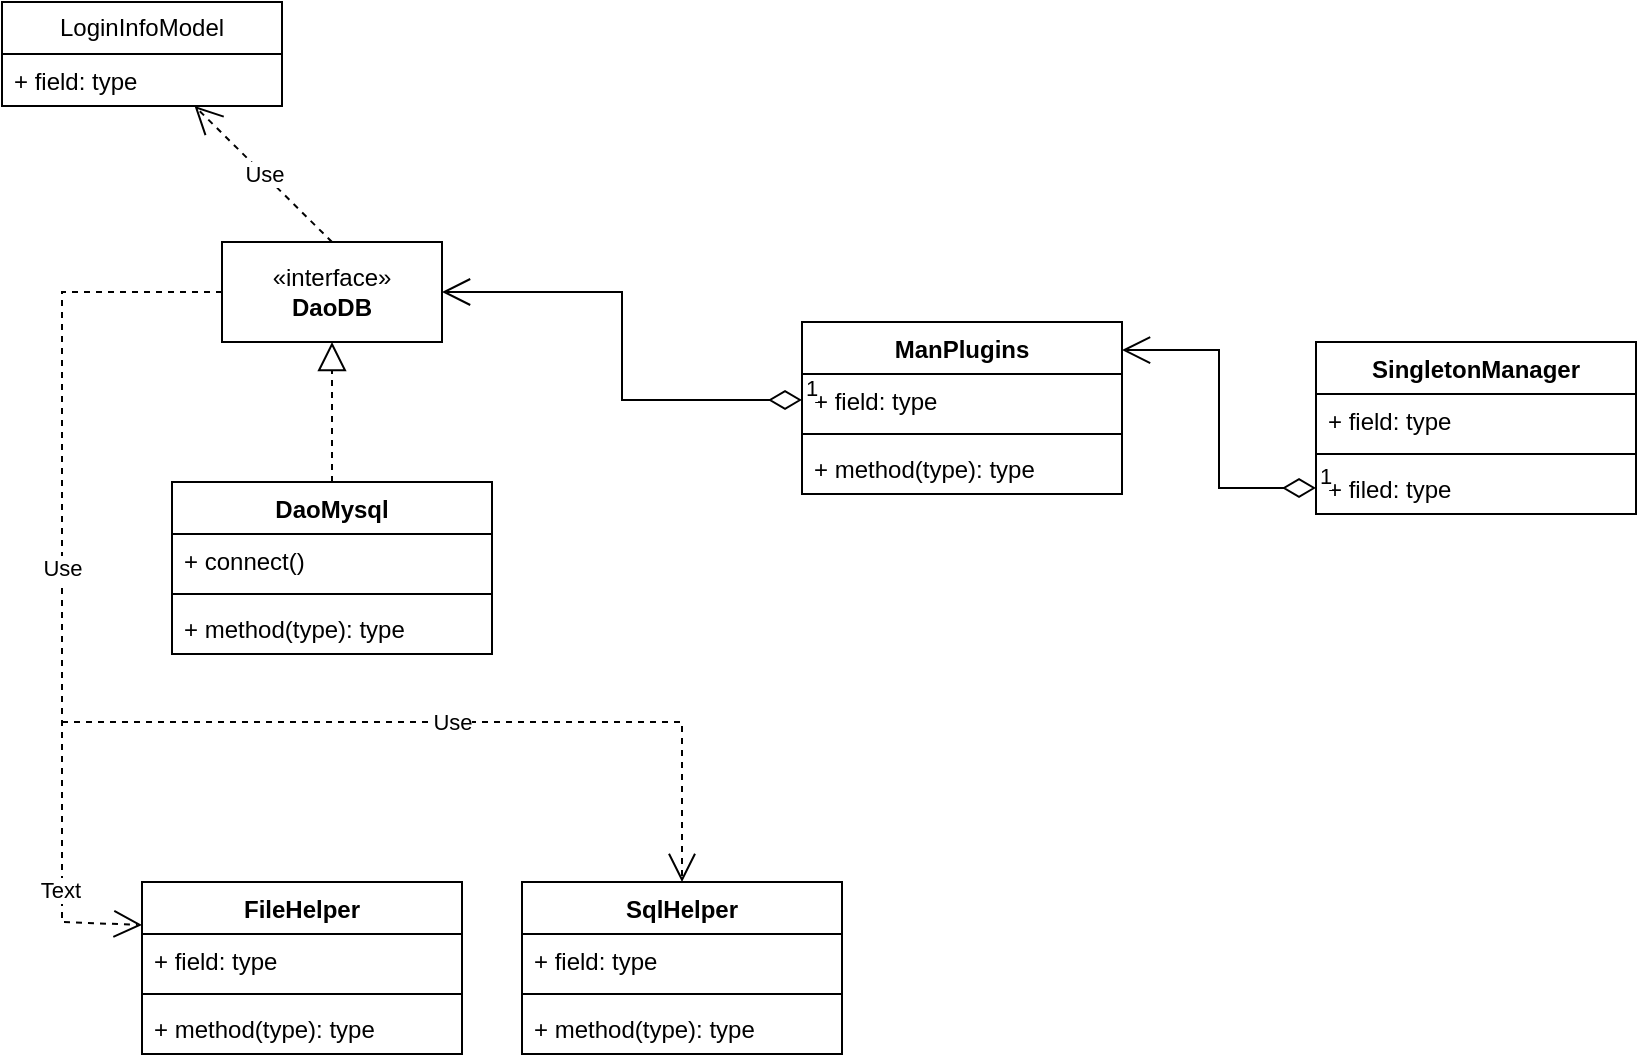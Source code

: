 <mxfile version="24.5.3" type="github">
  <diagram id="C5RBs43oDa-KdzZeNtuy" name="Page-1">
    <mxGraphModel dx="1012" dy="671" grid="1" gridSize="10" guides="1" tooltips="1" connect="1" arrows="1" fold="1" page="1" pageScale="1" pageWidth="827" pageHeight="1169" math="0" shadow="0">
      <root>
        <mxCell id="WIyWlLk6GJQsqaUBKTNV-0" />
        <mxCell id="WIyWlLk6GJQsqaUBKTNV-1" parent="WIyWlLk6GJQsqaUBKTNV-0" />
        <mxCell id="FUvRuDuSsmwuIbtHVV3T-0" value="«interface»&lt;br&gt;&lt;b&gt;DaoDB&lt;/b&gt;" style="html=1;whiteSpace=wrap;" parent="WIyWlLk6GJQsqaUBKTNV-1" vertex="1">
          <mxGeometry x="120" y="160" width="110" height="50" as="geometry" />
        </mxCell>
        <mxCell id="FUvRuDuSsmwuIbtHVV3T-1" value="DaoMysql" style="swimlane;fontStyle=1;align=center;verticalAlign=top;childLayout=stackLayout;horizontal=1;startSize=26;horizontalStack=0;resizeParent=1;resizeParentMax=0;resizeLast=0;collapsible=1;marginBottom=0;whiteSpace=wrap;html=1;" parent="WIyWlLk6GJQsqaUBKTNV-1" vertex="1">
          <mxGeometry x="95" y="280" width="160" height="86" as="geometry" />
        </mxCell>
        <mxCell id="FUvRuDuSsmwuIbtHVV3T-2" value="+ connect()&amp;nbsp;" style="text;strokeColor=none;fillColor=none;align=left;verticalAlign=top;spacingLeft=4;spacingRight=4;overflow=hidden;rotatable=0;points=[[0,0.5],[1,0.5]];portConstraint=eastwest;whiteSpace=wrap;html=1;" parent="FUvRuDuSsmwuIbtHVV3T-1" vertex="1">
          <mxGeometry y="26" width="160" height="26" as="geometry" />
        </mxCell>
        <mxCell id="FUvRuDuSsmwuIbtHVV3T-3" value="" style="line;strokeWidth=1;fillColor=none;align=left;verticalAlign=middle;spacingTop=-1;spacingLeft=3;spacingRight=3;rotatable=0;labelPosition=right;points=[];portConstraint=eastwest;strokeColor=inherit;" parent="FUvRuDuSsmwuIbtHVV3T-1" vertex="1">
          <mxGeometry y="52" width="160" height="8" as="geometry" />
        </mxCell>
        <mxCell id="FUvRuDuSsmwuIbtHVV3T-4" value="+ method(type): type" style="text;strokeColor=none;fillColor=none;align=left;verticalAlign=top;spacingLeft=4;spacingRight=4;overflow=hidden;rotatable=0;points=[[0,0.5],[1,0.5]];portConstraint=eastwest;whiteSpace=wrap;html=1;" parent="FUvRuDuSsmwuIbtHVV3T-1" vertex="1">
          <mxGeometry y="60" width="160" height="26" as="geometry" />
        </mxCell>
        <mxCell id="FUvRuDuSsmwuIbtHVV3T-6" value="" style="endArrow=block;dashed=1;endFill=0;endSize=12;html=1;rounded=0;entryX=0.5;entryY=1;entryDx=0;entryDy=0;exitX=0.5;exitY=0;exitDx=0;exitDy=0;" parent="WIyWlLk6GJQsqaUBKTNV-1" source="FUvRuDuSsmwuIbtHVV3T-1" target="FUvRuDuSsmwuIbtHVV3T-0" edge="1">
          <mxGeometry width="160" relative="1" as="geometry">
            <mxPoint x="120" y="390" as="sourcePoint" />
            <mxPoint x="-20" y="390" as="targetPoint" />
          </mxGeometry>
        </mxCell>
        <mxCell id="FUvRuDuSsmwuIbtHVV3T-7" value="LoginInfoModel" style="swimlane;fontStyle=0;childLayout=stackLayout;horizontal=1;startSize=26;fillColor=none;horizontalStack=0;resizeParent=1;resizeParentMax=0;resizeLast=0;collapsible=1;marginBottom=0;whiteSpace=wrap;html=1;" parent="WIyWlLk6GJQsqaUBKTNV-1" vertex="1">
          <mxGeometry x="10" y="40" width="140" height="52" as="geometry" />
        </mxCell>
        <mxCell id="FUvRuDuSsmwuIbtHVV3T-10" value="+ field: type" style="text;strokeColor=none;fillColor=none;align=left;verticalAlign=top;spacingLeft=4;spacingRight=4;overflow=hidden;rotatable=0;points=[[0,0.5],[1,0.5]];portConstraint=eastwest;whiteSpace=wrap;html=1;" parent="FUvRuDuSsmwuIbtHVV3T-7" vertex="1">
          <mxGeometry y="26" width="140" height="26" as="geometry" />
        </mxCell>
        <mxCell id="FUvRuDuSsmwuIbtHVV3T-11" value="Use" style="endArrow=open;endSize=12;dashed=1;html=1;rounded=0;exitX=0.5;exitY=0;exitDx=0;exitDy=0;" parent="WIyWlLk6GJQsqaUBKTNV-1" source="FUvRuDuSsmwuIbtHVV3T-0" target="FUvRuDuSsmwuIbtHVV3T-7" edge="1">
          <mxGeometry width="160" relative="1" as="geometry">
            <mxPoint x="230" y="120" as="sourcePoint" />
            <mxPoint x="390" y="120" as="targetPoint" />
          </mxGeometry>
        </mxCell>
        <mxCell id="FUvRuDuSsmwuIbtHVV3T-17" value="ManPlugins&lt;div&gt;&lt;br&gt;&lt;/div&gt;" style="swimlane;fontStyle=1;align=center;verticalAlign=top;childLayout=stackLayout;horizontal=1;startSize=26;horizontalStack=0;resizeParent=1;resizeParentMax=0;resizeLast=0;collapsible=1;marginBottom=0;whiteSpace=wrap;html=1;" parent="WIyWlLk6GJQsqaUBKTNV-1" vertex="1">
          <mxGeometry x="410" y="200" width="160" height="86" as="geometry" />
        </mxCell>
        <mxCell id="FUvRuDuSsmwuIbtHVV3T-18" value="+ field: type" style="text;strokeColor=none;fillColor=none;align=left;verticalAlign=top;spacingLeft=4;spacingRight=4;overflow=hidden;rotatable=0;points=[[0,0.5],[1,0.5]];portConstraint=eastwest;whiteSpace=wrap;html=1;" parent="FUvRuDuSsmwuIbtHVV3T-17" vertex="1">
          <mxGeometry y="26" width="160" height="26" as="geometry" />
        </mxCell>
        <mxCell id="FUvRuDuSsmwuIbtHVV3T-19" value="" style="line;strokeWidth=1;fillColor=none;align=left;verticalAlign=middle;spacingTop=-1;spacingLeft=3;spacingRight=3;rotatable=0;labelPosition=right;points=[];portConstraint=eastwest;strokeColor=inherit;" parent="FUvRuDuSsmwuIbtHVV3T-17" vertex="1">
          <mxGeometry y="52" width="160" height="8" as="geometry" />
        </mxCell>
        <mxCell id="FUvRuDuSsmwuIbtHVV3T-20" value="+ method(type): type" style="text;strokeColor=none;fillColor=none;align=left;verticalAlign=top;spacingLeft=4;spacingRight=4;overflow=hidden;rotatable=0;points=[[0,0.5],[1,0.5]];portConstraint=eastwest;whiteSpace=wrap;html=1;" parent="FUvRuDuSsmwuIbtHVV3T-17" vertex="1">
          <mxGeometry y="60" width="160" height="26" as="geometry" />
        </mxCell>
        <mxCell id="FUvRuDuSsmwuIbtHVV3T-22" value="SingletonManager&lt;div&gt;&lt;br&gt;&lt;/div&gt;" style="swimlane;fontStyle=1;align=center;verticalAlign=top;childLayout=stackLayout;horizontal=1;startSize=26;horizontalStack=0;resizeParent=1;resizeParentMax=0;resizeLast=0;collapsible=1;marginBottom=0;whiteSpace=wrap;html=1;" parent="WIyWlLk6GJQsqaUBKTNV-1" vertex="1">
          <mxGeometry x="667" y="210" width="160" height="86" as="geometry" />
        </mxCell>
        <mxCell id="FUvRuDuSsmwuIbtHVV3T-23" value="+ field: type" style="text;strokeColor=none;fillColor=none;align=left;verticalAlign=top;spacingLeft=4;spacingRight=4;overflow=hidden;rotatable=0;points=[[0,0.5],[1,0.5]];portConstraint=eastwest;whiteSpace=wrap;html=1;" parent="FUvRuDuSsmwuIbtHVV3T-22" vertex="1">
          <mxGeometry y="26" width="160" height="26" as="geometry" />
        </mxCell>
        <mxCell id="FUvRuDuSsmwuIbtHVV3T-24" value="" style="line;strokeWidth=1;fillColor=none;align=left;verticalAlign=middle;spacingTop=-1;spacingLeft=3;spacingRight=3;rotatable=0;labelPosition=right;points=[];portConstraint=eastwest;strokeColor=inherit;" parent="FUvRuDuSsmwuIbtHVV3T-22" vertex="1">
          <mxGeometry y="52" width="160" height="8" as="geometry" />
        </mxCell>
        <mxCell id="FUvRuDuSsmwuIbtHVV3T-25" value="+ filed: type" style="text;strokeColor=none;fillColor=none;align=left;verticalAlign=top;spacingLeft=4;spacingRight=4;overflow=hidden;rotatable=0;points=[[0,0.5],[1,0.5]];portConstraint=eastwest;whiteSpace=wrap;html=1;" parent="FUvRuDuSsmwuIbtHVV3T-22" vertex="1">
          <mxGeometry y="60" width="160" height="26" as="geometry" />
        </mxCell>
        <mxCell id="FUvRuDuSsmwuIbtHVV3T-27" value="1" style="endArrow=open;html=1;endSize=12;startArrow=diamondThin;startSize=14;startFill=0;edgeStyle=orthogonalEdgeStyle;align=left;verticalAlign=bottom;rounded=0;entryX=1;entryY=0.163;entryDx=0;entryDy=0;entryPerimeter=0;exitX=0;exitY=0.5;exitDx=0;exitDy=0;" parent="WIyWlLk6GJQsqaUBKTNV-1" source="FUvRuDuSsmwuIbtHVV3T-25" target="FUvRuDuSsmwuIbtHVV3T-17" edge="1">
          <mxGeometry x="-1" y="3" relative="1" as="geometry">
            <mxPoint x="600" y="270" as="sourcePoint" />
            <mxPoint x="780" y="330" as="targetPoint" />
          </mxGeometry>
        </mxCell>
        <mxCell id="FUvRuDuSsmwuIbtHVV3T-28" value="FileHelper" style="swimlane;fontStyle=1;align=center;verticalAlign=top;childLayout=stackLayout;horizontal=1;startSize=26;horizontalStack=0;resizeParent=1;resizeParentMax=0;resizeLast=0;collapsible=1;marginBottom=0;whiteSpace=wrap;html=1;" parent="WIyWlLk6GJQsqaUBKTNV-1" vertex="1">
          <mxGeometry x="80" y="480" width="160" height="86" as="geometry" />
        </mxCell>
        <mxCell id="FUvRuDuSsmwuIbtHVV3T-29" value="+ field: type" style="text;strokeColor=none;fillColor=none;align=left;verticalAlign=top;spacingLeft=4;spacingRight=4;overflow=hidden;rotatable=0;points=[[0,0.5],[1,0.5]];portConstraint=eastwest;whiteSpace=wrap;html=1;" parent="FUvRuDuSsmwuIbtHVV3T-28" vertex="1">
          <mxGeometry y="26" width="160" height="26" as="geometry" />
        </mxCell>
        <mxCell id="FUvRuDuSsmwuIbtHVV3T-30" value="" style="line;strokeWidth=1;fillColor=none;align=left;verticalAlign=middle;spacingTop=-1;spacingLeft=3;spacingRight=3;rotatable=0;labelPosition=right;points=[];portConstraint=eastwest;strokeColor=inherit;" parent="FUvRuDuSsmwuIbtHVV3T-28" vertex="1">
          <mxGeometry y="52" width="160" height="8" as="geometry" />
        </mxCell>
        <mxCell id="FUvRuDuSsmwuIbtHVV3T-31" value="+ method(type): type" style="text;strokeColor=none;fillColor=none;align=left;verticalAlign=top;spacingLeft=4;spacingRight=4;overflow=hidden;rotatable=0;points=[[0,0.5],[1,0.5]];portConstraint=eastwest;whiteSpace=wrap;html=1;" parent="FUvRuDuSsmwuIbtHVV3T-28" vertex="1">
          <mxGeometry y="60" width="160" height="26" as="geometry" />
        </mxCell>
        <mxCell id="FUvRuDuSsmwuIbtHVV3T-33" value="SqlHelper" style="swimlane;fontStyle=1;align=center;verticalAlign=top;childLayout=stackLayout;horizontal=1;startSize=26;horizontalStack=0;resizeParent=1;resizeParentMax=0;resizeLast=0;collapsible=1;marginBottom=0;whiteSpace=wrap;html=1;" parent="WIyWlLk6GJQsqaUBKTNV-1" vertex="1">
          <mxGeometry x="270" y="480" width="160" height="86" as="geometry" />
        </mxCell>
        <mxCell id="FUvRuDuSsmwuIbtHVV3T-34" value="+ field: type" style="text;strokeColor=none;fillColor=none;align=left;verticalAlign=top;spacingLeft=4;spacingRight=4;overflow=hidden;rotatable=0;points=[[0,0.5],[1,0.5]];portConstraint=eastwest;whiteSpace=wrap;html=1;" parent="FUvRuDuSsmwuIbtHVV3T-33" vertex="1">
          <mxGeometry y="26" width="160" height="26" as="geometry" />
        </mxCell>
        <mxCell id="FUvRuDuSsmwuIbtHVV3T-35" value="" style="line;strokeWidth=1;fillColor=none;align=left;verticalAlign=middle;spacingTop=-1;spacingLeft=3;spacingRight=3;rotatable=0;labelPosition=right;points=[];portConstraint=eastwest;strokeColor=inherit;" parent="FUvRuDuSsmwuIbtHVV3T-33" vertex="1">
          <mxGeometry y="52" width="160" height="8" as="geometry" />
        </mxCell>
        <mxCell id="FUvRuDuSsmwuIbtHVV3T-36" value="+ method(type): type" style="text;strokeColor=none;fillColor=none;align=left;verticalAlign=top;spacingLeft=4;spacingRight=4;overflow=hidden;rotatable=0;points=[[0,0.5],[1,0.5]];portConstraint=eastwest;whiteSpace=wrap;html=1;" parent="FUvRuDuSsmwuIbtHVV3T-33" vertex="1">
          <mxGeometry y="60" width="160" height="26" as="geometry" />
        </mxCell>
        <mxCell id="FUvRuDuSsmwuIbtHVV3T-37" value="Use" style="endArrow=open;endSize=12;dashed=1;html=1;rounded=0;exitX=0;exitY=0.5;exitDx=0;exitDy=0;entryX=0;entryY=0.25;entryDx=0;entryDy=0;" parent="WIyWlLk6GJQsqaUBKTNV-1" source="FUvRuDuSsmwuIbtHVV3T-0" target="FUvRuDuSsmwuIbtHVV3T-28" edge="1">
          <mxGeometry width="160" relative="1" as="geometry">
            <mxPoint x="110" y="410" as="sourcePoint" />
            <mxPoint x="40" y="530" as="targetPoint" />
            <Array as="points">
              <mxPoint x="40" y="185" />
              <mxPoint x="40" y="500" />
            </Array>
          </mxGeometry>
        </mxCell>
        <mxCell id="FUvRuDuSsmwuIbtHVV3T-38" value="Text" style="edgeLabel;html=1;align=center;verticalAlign=middle;resizable=0;points=[];" parent="FUvRuDuSsmwuIbtHVV3T-37" vertex="1" connectable="0">
          <mxGeometry x="0.743" y="-1" relative="1" as="geometry">
            <mxPoint as="offset" />
          </mxGeometry>
        </mxCell>
        <mxCell id="FUvRuDuSsmwuIbtHVV3T-40" value="Use" style="endArrow=open;endSize=12;dashed=1;html=1;rounded=0;entryX=0.5;entryY=0;entryDx=0;entryDy=0;" parent="WIyWlLk6GJQsqaUBKTNV-1" target="FUvRuDuSsmwuIbtHVV3T-33" edge="1">
          <mxGeometry width="160" relative="1" as="geometry">
            <mxPoint x="40" y="400" as="sourcePoint" />
            <mxPoint x="360" y="400" as="targetPoint" />
            <Array as="points">
              <mxPoint x="350" y="400" />
            </Array>
          </mxGeometry>
        </mxCell>
        <mxCell id="JcCuCVBDQ1nhcZbeCSK--0" value="1" style="endArrow=open;html=1;endSize=12;startArrow=diamondThin;startSize=14;startFill=0;edgeStyle=orthogonalEdgeStyle;align=left;verticalAlign=bottom;rounded=0;exitX=0;exitY=0.5;exitDx=0;exitDy=0;entryX=1;entryY=0.5;entryDx=0;entryDy=0;" edge="1" parent="WIyWlLk6GJQsqaUBKTNV-1" source="FUvRuDuSsmwuIbtHVV3T-18" target="FUvRuDuSsmwuIbtHVV3T-0">
          <mxGeometry x="-1" y="3" relative="1" as="geometry">
            <mxPoint x="380" y="190" as="sourcePoint" />
            <mxPoint x="540" y="190" as="targetPoint" />
          </mxGeometry>
        </mxCell>
      </root>
    </mxGraphModel>
  </diagram>
</mxfile>
